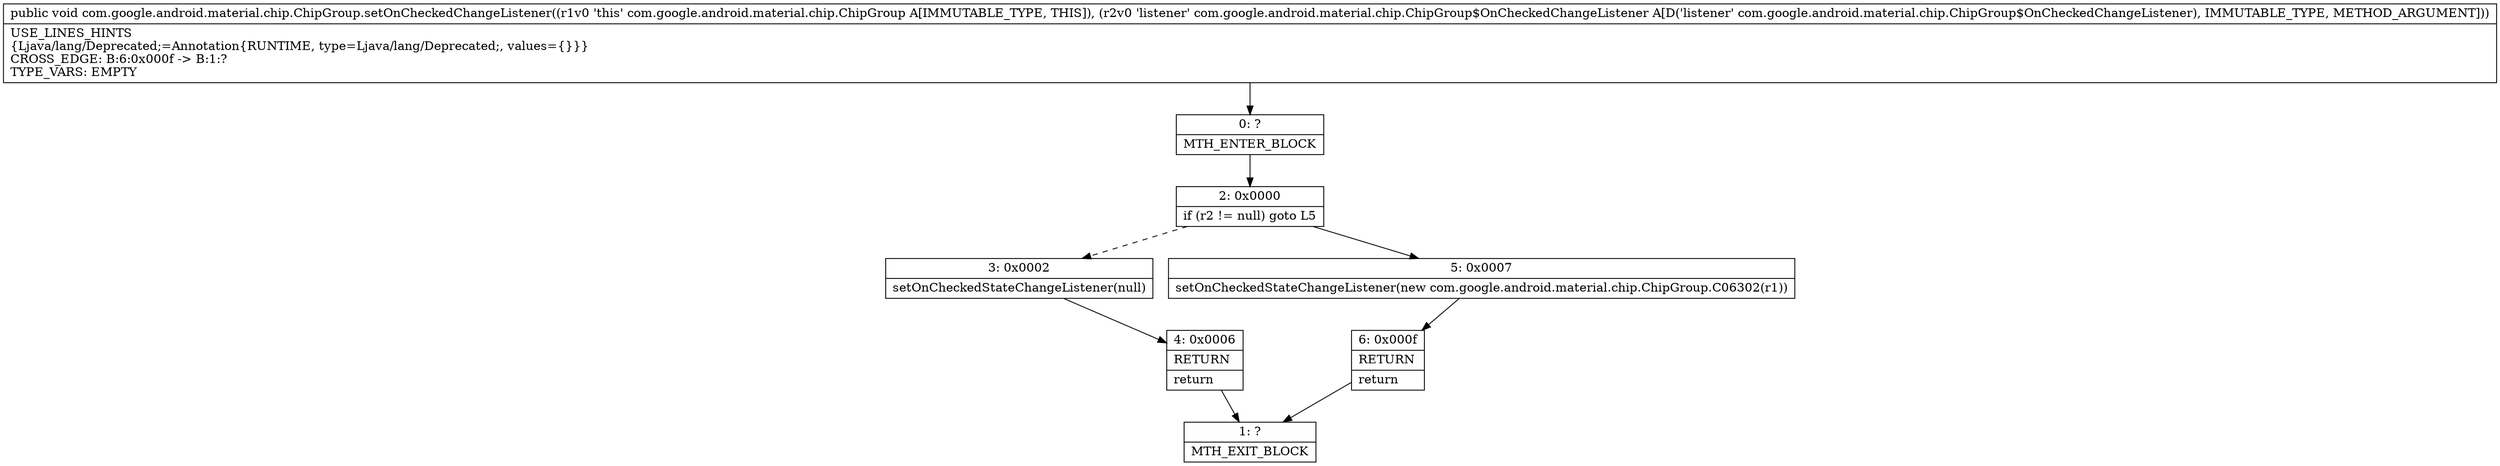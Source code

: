 digraph "CFG forcom.google.android.material.chip.ChipGroup.setOnCheckedChangeListener(Lcom\/google\/android\/material\/chip\/ChipGroup$OnCheckedChangeListener;)V" {
Node_0 [shape=record,label="{0\:\ ?|MTH_ENTER_BLOCK\l}"];
Node_2 [shape=record,label="{2\:\ 0x0000|if (r2 != null) goto L5\l}"];
Node_3 [shape=record,label="{3\:\ 0x0002|setOnCheckedStateChangeListener(null)\l}"];
Node_4 [shape=record,label="{4\:\ 0x0006|RETURN\l|return\l}"];
Node_1 [shape=record,label="{1\:\ ?|MTH_EXIT_BLOCK\l}"];
Node_5 [shape=record,label="{5\:\ 0x0007|setOnCheckedStateChangeListener(new com.google.android.material.chip.ChipGroup.C06302(r1))\l}"];
Node_6 [shape=record,label="{6\:\ 0x000f|RETURN\l|return\l}"];
MethodNode[shape=record,label="{public void com.google.android.material.chip.ChipGroup.setOnCheckedChangeListener((r1v0 'this' com.google.android.material.chip.ChipGroup A[IMMUTABLE_TYPE, THIS]), (r2v0 'listener' com.google.android.material.chip.ChipGroup$OnCheckedChangeListener A[D('listener' com.google.android.material.chip.ChipGroup$OnCheckedChangeListener), IMMUTABLE_TYPE, METHOD_ARGUMENT]))  | USE_LINES_HINTS\l\{Ljava\/lang\/Deprecated;=Annotation\{RUNTIME, type=Ljava\/lang\/Deprecated;, values=\{\}\}\}\lCROSS_EDGE: B:6:0x000f \-\> B:1:?\lTYPE_VARS: EMPTY\l}"];
MethodNode -> Node_0;Node_0 -> Node_2;
Node_2 -> Node_3[style=dashed];
Node_2 -> Node_5;
Node_3 -> Node_4;
Node_4 -> Node_1;
Node_5 -> Node_6;
Node_6 -> Node_1;
}

